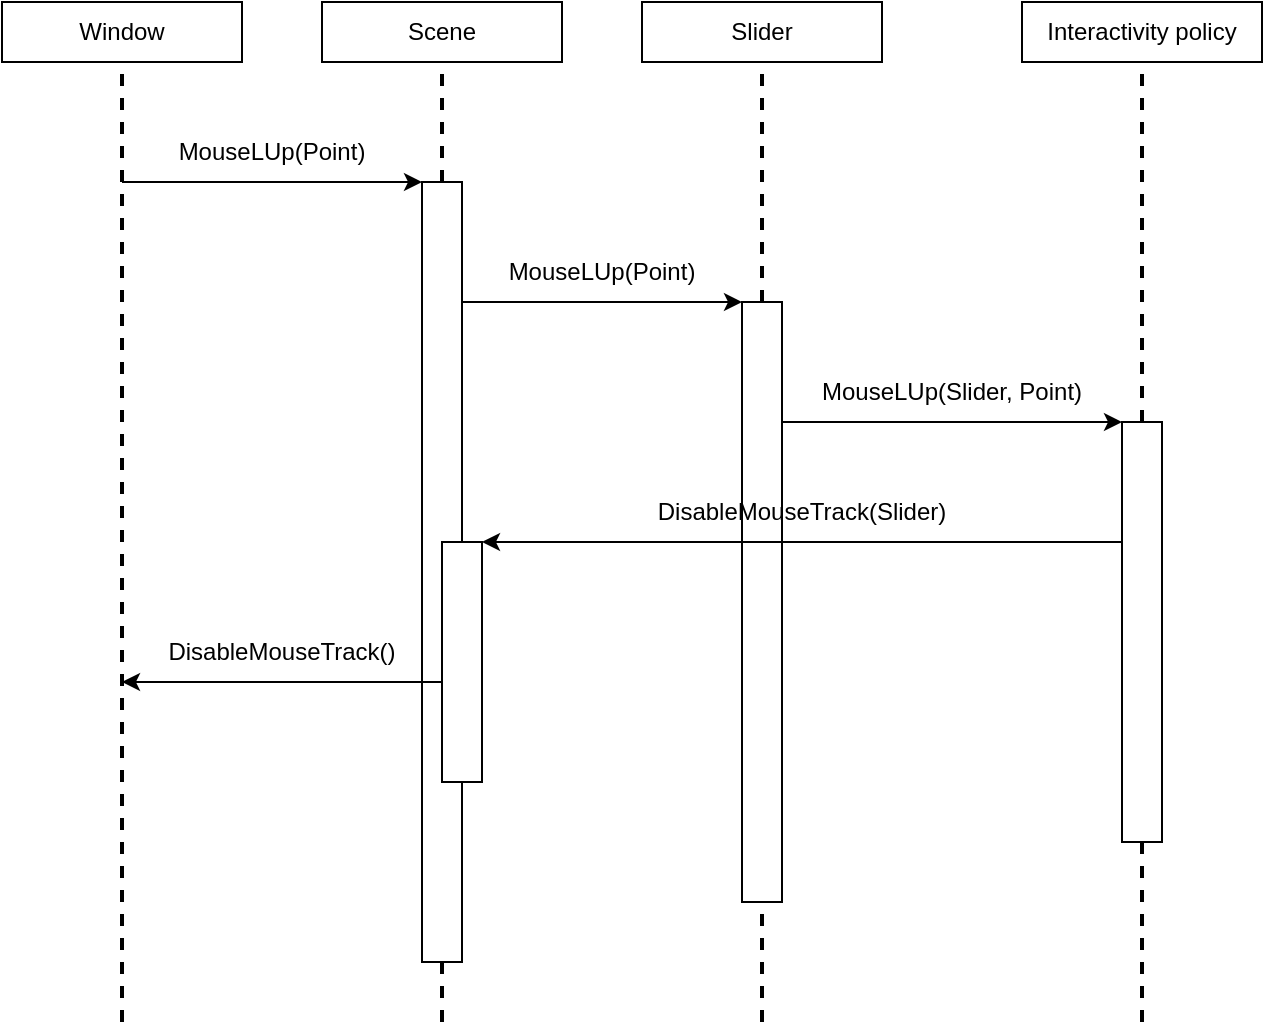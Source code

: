 <mxfile version="24.7.17">
  <diagram name="Page-1" id="mos-PbbNsZ_THm51wEBJ">
    <mxGraphModel dx="1185" dy="694" grid="1" gridSize="10" guides="1" tooltips="1" connect="1" arrows="1" fold="1" page="1" pageScale="1" pageWidth="850" pageHeight="1100" math="0" shadow="0">
      <root>
        <mxCell id="0" />
        <mxCell id="1" parent="0" />
        <mxCell id="wMfrHq099vKjC5REefkX-1" value="Window" style="rounded=0;whiteSpace=wrap;html=1;" parent="1" vertex="1">
          <mxGeometry x="40" y="10" width="120" height="30" as="geometry" />
        </mxCell>
        <mxCell id="wMfrHq099vKjC5REefkX-2" value="Scene" style="rounded=0;whiteSpace=wrap;html=1;" parent="1" vertex="1">
          <mxGeometry x="200" y="10" width="120" height="30" as="geometry" />
        </mxCell>
        <mxCell id="wMfrHq099vKjC5REefkX-4" value="Slider" style="rounded=0;whiteSpace=wrap;html=1;" parent="1" vertex="1">
          <mxGeometry x="360" y="10" width="120" height="30" as="geometry" />
        </mxCell>
        <mxCell id="wMfrHq099vKjC5REefkX-5" value="Interactivity policy" style="rounded=0;whiteSpace=wrap;html=1;" parent="1" vertex="1">
          <mxGeometry x="550" y="10" width="120" height="30" as="geometry" />
        </mxCell>
        <mxCell id="wMfrHq099vKjC5REefkX-9" value="" style="endArrow=none;dashed=1;html=1;strokeWidth=2;rounded=0;" parent="1" target="wMfrHq099vKjC5REefkX-1" edge="1">
          <mxGeometry width="50" height="50" relative="1" as="geometry">
            <mxPoint x="100" y="520" as="sourcePoint" />
            <mxPoint x="550" y="130" as="targetPoint" />
          </mxGeometry>
        </mxCell>
        <mxCell id="wMfrHq099vKjC5REefkX-10" value="" style="endArrow=none;dashed=1;html=1;strokeWidth=2;rounded=0;" parent="1" target="wMfrHq099vKjC5REefkX-2" edge="1">
          <mxGeometry width="50" height="50" relative="1" as="geometry">
            <mxPoint x="260" y="520" as="sourcePoint" />
            <mxPoint x="260" y="70" as="targetPoint" />
          </mxGeometry>
        </mxCell>
        <mxCell id="wMfrHq099vKjC5REefkX-12" value="" style="endArrow=none;dashed=1;html=1;strokeWidth=2;rounded=0;" parent="1" target="wMfrHq099vKjC5REefkX-4" edge="1">
          <mxGeometry width="50" height="50" relative="1" as="geometry">
            <mxPoint x="420" y="520" as="sourcePoint" />
            <mxPoint x="420" y="70" as="targetPoint" />
          </mxGeometry>
        </mxCell>
        <mxCell id="wMfrHq099vKjC5REefkX-13" value="" style="endArrow=none;dashed=1;html=1;strokeWidth=2;rounded=0;" parent="1" target="wMfrHq099vKjC5REefkX-5" edge="1">
          <mxGeometry width="50" height="50" relative="1" as="geometry">
            <mxPoint x="610" y="520" as="sourcePoint" />
            <mxPoint x="610" y="70" as="targetPoint" />
          </mxGeometry>
        </mxCell>
        <mxCell id="wMfrHq099vKjC5REefkX-17" value="" style="endArrow=classic;html=1;rounded=0;entryX=1;entryY=1;entryDx=0;entryDy=0;exitX=0;exitY=1;exitDx=0;exitDy=0;" parent="1" source="wMfrHq099vKjC5REefkX-19" target="wMfrHq099vKjC5REefkX-19" edge="1">
          <mxGeometry width="50" height="50" relative="1" as="geometry">
            <mxPoint x="100" y="100" as="sourcePoint" />
            <mxPoint x="170" y="90" as="targetPoint" />
          </mxGeometry>
        </mxCell>
        <mxCell id="wMfrHq099vKjC5REefkX-18" value="" style="rounded=0;whiteSpace=wrap;html=1;" parent="1" vertex="1">
          <mxGeometry x="250" y="100" width="20" height="390" as="geometry" />
        </mxCell>
        <mxCell id="wMfrHq099vKjC5REefkX-19" value="MouseLUp(Point)" style="text;html=1;align=center;verticalAlign=middle;whiteSpace=wrap;rounded=0;" parent="1" vertex="1">
          <mxGeometry x="100" y="70" width="150" height="30" as="geometry" />
        </mxCell>
        <mxCell id="wMfrHq099vKjC5REefkX-22" value="" style="rounded=0;whiteSpace=wrap;html=1;" parent="1" vertex="1">
          <mxGeometry x="410" y="160" width="20" height="300" as="geometry" />
        </mxCell>
        <mxCell id="wMfrHq099vKjC5REefkX-27" value="" style="rounded=0;whiteSpace=wrap;html=1;" parent="1" vertex="1">
          <mxGeometry x="600" y="220" width="20" height="210" as="geometry" />
        </mxCell>
        <mxCell id="wMfrHq099vKjC5REefkX-28" value="" style="endArrow=classic;html=1;rounded=0;exitX=0;exitY=1;exitDx=0;exitDy=0;entryX=1;entryY=1;entryDx=0;entryDy=0;" parent="1" source="wMfrHq099vKjC5REefkX-29" target="wMfrHq099vKjC5REefkX-29" edge="1">
          <mxGeometry width="50" height="50" relative="1" as="geometry">
            <mxPoint x="520" y="190" as="sourcePoint" />
            <mxPoint x="570" y="220" as="targetPoint" />
          </mxGeometry>
        </mxCell>
        <mxCell id="wMfrHq099vKjC5REefkX-29" value="MouseLUp(Slider, Point)" style="text;html=1;align=center;verticalAlign=middle;whiteSpace=wrap;rounded=0;" parent="1" vertex="1">
          <mxGeometry x="430" y="190" width="170" height="30" as="geometry" />
        </mxCell>
        <mxCell id="wMfrHq099vKjC5REefkX-30" value="" style="endArrow=none;html=1;rounded=0;exitX=0;exitY=1;exitDx=0;exitDy=0;entryX=1;entryY=1;entryDx=0;entryDy=0;startArrow=classic;startFill=1;endFill=0;" parent="1" source="wMfrHq099vKjC5REefkX-31" target="wMfrHq099vKjC5REefkX-31" edge="1">
          <mxGeometry width="50" height="50" relative="1" as="geometry">
            <mxPoint x="680" y="250" as="sourcePoint" />
            <mxPoint x="730" y="280" as="targetPoint" />
          </mxGeometry>
        </mxCell>
        <mxCell id="wMfrHq099vKjC5REefkX-31" value="DisableMouseTrack(Slider)" style="text;html=1;align=center;verticalAlign=middle;whiteSpace=wrap;rounded=0;" parent="1" vertex="1">
          <mxGeometry x="280" y="250" width="320" height="30" as="geometry" />
        </mxCell>
        <mxCell id="wMfrHq099vKjC5REefkX-33" value="" style="endArrow=none;html=1;rounded=0;exitX=0;exitY=1;exitDx=0;exitDy=0;entryX=1;entryY=1;entryDx=0;entryDy=0;endFill=0;startArrow=classic;startFill=1;" parent="1" source="wMfrHq099vKjC5REefkX-34" target="wMfrHq099vKjC5REefkX-34" edge="1">
          <mxGeometry width="50" height="50" relative="1" as="geometry">
            <mxPoint y="320" as="sourcePoint" />
            <mxPoint x="50" y="350" as="targetPoint" />
          </mxGeometry>
        </mxCell>
        <mxCell id="wMfrHq099vKjC5REefkX-34" value="DisableMouseTrack()" style="text;html=1;align=center;verticalAlign=middle;whiteSpace=wrap;rounded=0;" parent="1" vertex="1">
          <mxGeometry x="100" y="320" width="160" height="30" as="geometry" />
        </mxCell>
        <mxCell id="wMfrHq099vKjC5REefkX-47" value="" style="endArrow=classic;html=1;rounded=0;exitX=0;exitY=1;exitDx=0;exitDy=0;entryX=1;entryY=1;entryDx=0;entryDy=0;" parent="1" source="wMfrHq099vKjC5REefkX-48" target="wMfrHq099vKjC5REefkX-48" edge="1">
          <mxGeometry width="50" height="50" relative="1" as="geometry">
            <mxPoint x="390" y="250" as="sourcePoint" />
            <mxPoint x="440" y="200" as="targetPoint" />
          </mxGeometry>
        </mxCell>
        <mxCell id="wMfrHq099vKjC5REefkX-48" value="MouseLUp(Point)" style="text;html=1;align=center;verticalAlign=middle;whiteSpace=wrap;rounded=0;" parent="1" vertex="1">
          <mxGeometry x="270" y="130" width="140" height="30" as="geometry" />
        </mxCell>
        <mxCell id="wMfrHq099vKjC5REefkX-59" value="" style="rounded=0;whiteSpace=wrap;html=1;" parent="1" vertex="1">
          <mxGeometry x="260" y="280" width="20" height="120" as="geometry" />
        </mxCell>
      </root>
    </mxGraphModel>
  </diagram>
</mxfile>

